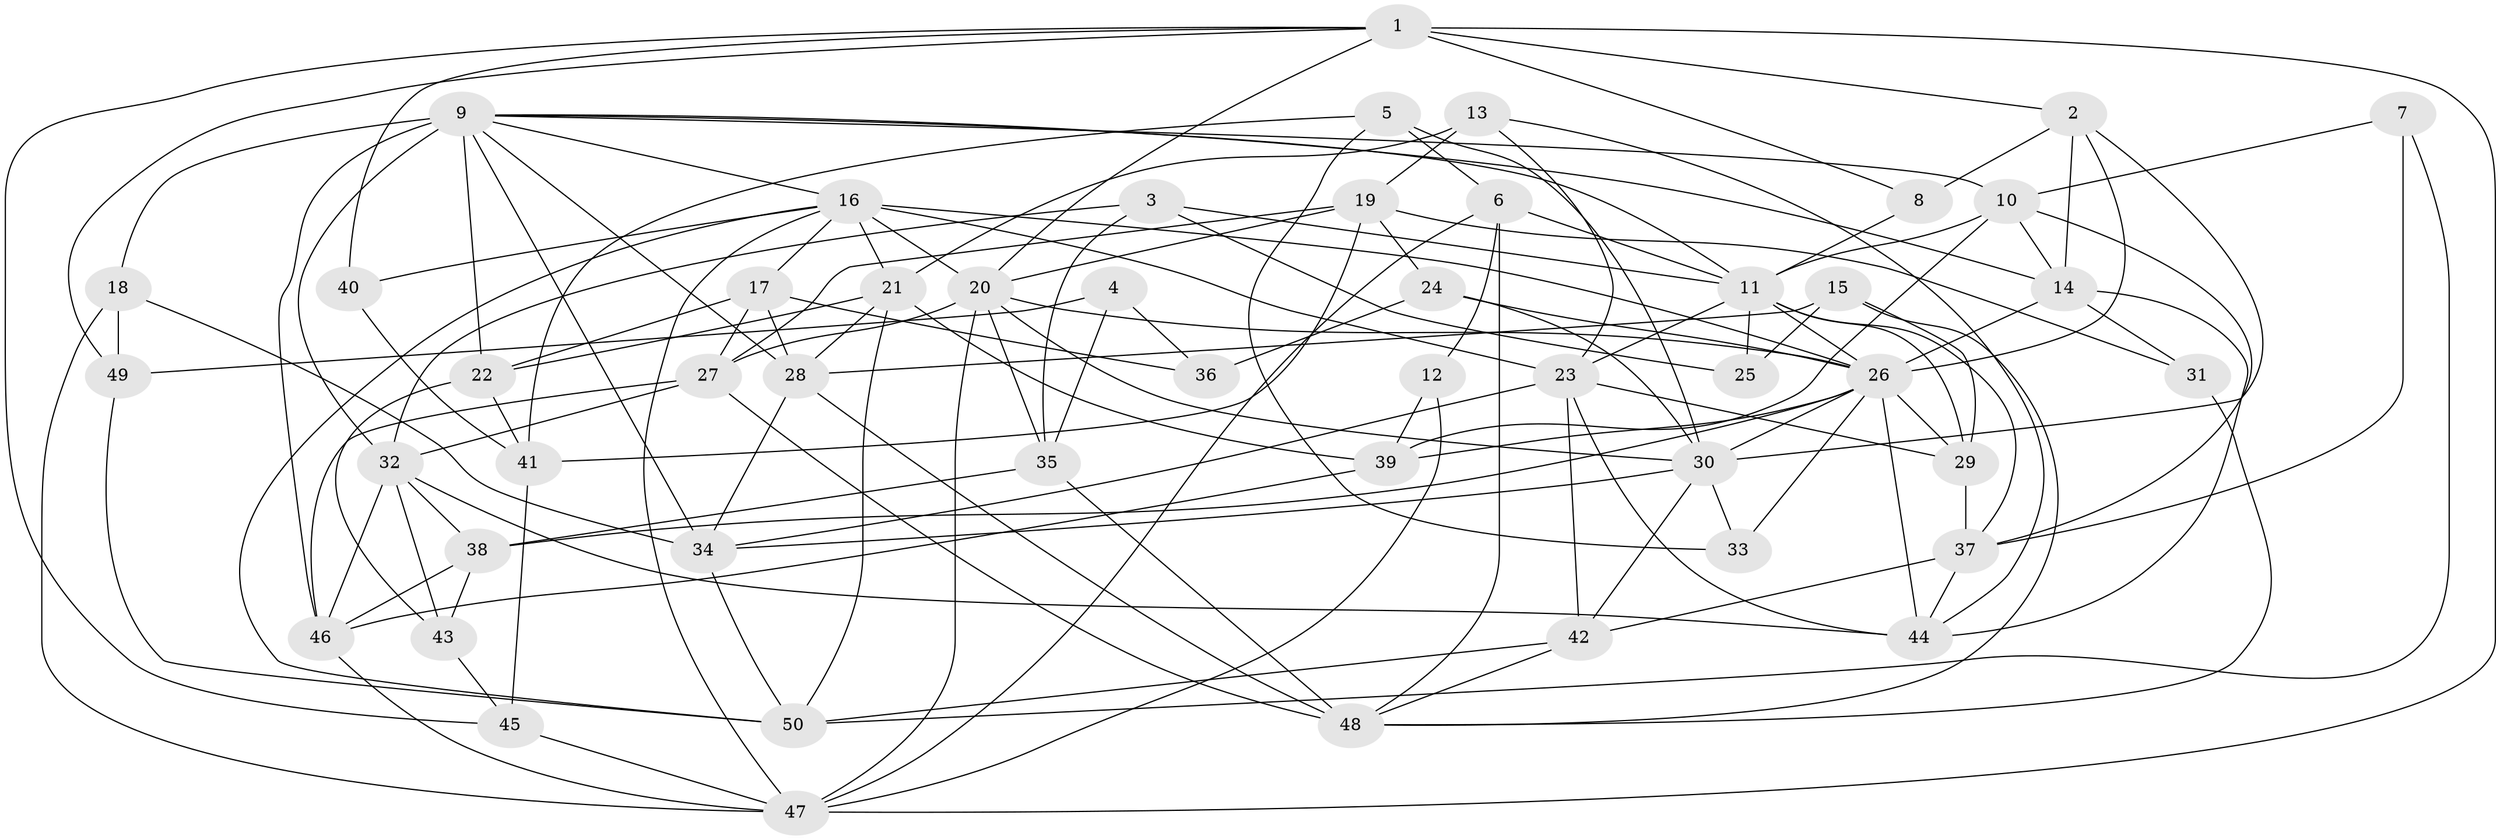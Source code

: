 // original degree distribution, {4: 0.29, 6: 0.08, 2: 0.18, 3: 0.2, 7: 0.05, 5: 0.19, 10: 0.01}
// Generated by graph-tools (version 1.1) at 2025/02/03/09/25 03:02:08]
// undirected, 50 vertices, 136 edges
graph export_dot {
graph [start="1"]
  node [color=gray90,style=filled];
  1;
  2;
  3;
  4;
  5;
  6;
  7;
  8;
  9;
  10;
  11;
  12;
  13;
  14;
  15;
  16;
  17;
  18;
  19;
  20;
  21;
  22;
  23;
  24;
  25;
  26;
  27;
  28;
  29;
  30;
  31;
  32;
  33;
  34;
  35;
  36;
  37;
  38;
  39;
  40;
  41;
  42;
  43;
  44;
  45;
  46;
  47;
  48;
  49;
  50;
  1 -- 2 [weight=1.0];
  1 -- 8 [weight=2.0];
  1 -- 20 [weight=1.0];
  1 -- 40 [weight=1.0];
  1 -- 45 [weight=1.0];
  1 -- 47 [weight=1.0];
  1 -- 49 [weight=1.0];
  2 -- 8 [weight=1.0];
  2 -- 14 [weight=1.0];
  2 -- 26 [weight=1.0];
  2 -- 30 [weight=1.0];
  3 -- 11 [weight=1.0];
  3 -- 25 [weight=1.0];
  3 -- 32 [weight=1.0];
  3 -- 35 [weight=1.0];
  4 -- 35 [weight=1.0];
  4 -- 36 [weight=1.0];
  4 -- 49 [weight=1.0];
  5 -- 6 [weight=1.0];
  5 -- 30 [weight=1.0];
  5 -- 33 [weight=1.0];
  5 -- 41 [weight=1.0];
  6 -- 11 [weight=1.0];
  6 -- 12 [weight=1.0];
  6 -- 47 [weight=1.0];
  6 -- 48 [weight=1.0];
  7 -- 10 [weight=1.0];
  7 -- 37 [weight=1.0];
  7 -- 50 [weight=1.0];
  8 -- 11 [weight=1.0];
  9 -- 10 [weight=1.0];
  9 -- 11 [weight=1.0];
  9 -- 14 [weight=1.0];
  9 -- 16 [weight=1.0];
  9 -- 18 [weight=1.0];
  9 -- 22 [weight=2.0];
  9 -- 28 [weight=1.0];
  9 -- 32 [weight=1.0];
  9 -- 34 [weight=1.0];
  9 -- 46 [weight=2.0];
  10 -- 11 [weight=1.0];
  10 -- 14 [weight=1.0];
  10 -- 37 [weight=1.0];
  10 -- 39 [weight=1.0];
  11 -- 23 [weight=1.0];
  11 -- 25 [weight=1.0];
  11 -- 26 [weight=1.0];
  11 -- 29 [weight=1.0];
  11 -- 37 [weight=1.0];
  12 -- 39 [weight=1.0];
  12 -- 47 [weight=1.0];
  13 -- 19 [weight=1.0];
  13 -- 21 [weight=1.0];
  13 -- 23 [weight=1.0];
  13 -- 44 [weight=1.0];
  14 -- 26 [weight=1.0];
  14 -- 31 [weight=1.0];
  14 -- 44 [weight=1.0];
  15 -- 25 [weight=1.0];
  15 -- 28 [weight=1.0];
  15 -- 29 [weight=2.0];
  15 -- 48 [weight=1.0];
  16 -- 17 [weight=1.0];
  16 -- 20 [weight=1.0];
  16 -- 21 [weight=1.0];
  16 -- 23 [weight=2.0];
  16 -- 26 [weight=1.0];
  16 -- 40 [weight=1.0];
  16 -- 47 [weight=1.0];
  16 -- 50 [weight=1.0];
  17 -- 22 [weight=1.0];
  17 -- 27 [weight=1.0];
  17 -- 28 [weight=1.0];
  17 -- 36 [weight=1.0];
  18 -- 34 [weight=1.0];
  18 -- 47 [weight=1.0];
  18 -- 49 [weight=1.0];
  19 -- 20 [weight=2.0];
  19 -- 24 [weight=1.0];
  19 -- 27 [weight=1.0];
  19 -- 31 [weight=1.0];
  19 -- 41 [weight=1.0];
  20 -- 26 [weight=1.0];
  20 -- 27 [weight=1.0];
  20 -- 30 [weight=1.0];
  20 -- 35 [weight=1.0];
  20 -- 47 [weight=2.0];
  21 -- 22 [weight=1.0];
  21 -- 28 [weight=1.0];
  21 -- 39 [weight=1.0];
  21 -- 50 [weight=1.0];
  22 -- 41 [weight=1.0];
  22 -- 43 [weight=1.0];
  23 -- 29 [weight=1.0];
  23 -- 34 [weight=1.0];
  23 -- 42 [weight=1.0];
  23 -- 44 [weight=1.0];
  24 -- 26 [weight=1.0];
  24 -- 30 [weight=2.0];
  24 -- 36 [weight=1.0];
  26 -- 29 [weight=1.0];
  26 -- 30 [weight=1.0];
  26 -- 33 [weight=1.0];
  26 -- 38 [weight=1.0];
  26 -- 39 [weight=1.0];
  26 -- 44 [weight=1.0];
  27 -- 32 [weight=1.0];
  27 -- 46 [weight=1.0];
  27 -- 48 [weight=1.0];
  28 -- 34 [weight=1.0];
  28 -- 48 [weight=1.0];
  29 -- 37 [weight=2.0];
  30 -- 33 [weight=1.0];
  30 -- 34 [weight=2.0];
  30 -- 42 [weight=1.0];
  31 -- 48 [weight=1.0];
  32 -- 38 [weight=1.0];
  32 -- 43 [weight=1.0];
  32 -- 44 [weight=1.0];
  32 -- 46 [weight=1.0];
  34 -- 50 [weight=1.0];
  35 -- 38 [weight=2.0];
  35 -- 48 [weight=2.0];
  37 -- 42 [weight=1.0];
  37 -- 44 [weight=1.0];
  38 -- 43 [weight=1.0];
  38 -- 46 [weight=1.0];
  39 -- 46 [weight=1.0];
  40 -- 41 [weight=1.0];
  41 -- 45 [weight=1.0];
  42 -- 48 [weight=1.0];
  42 -- 50 [weight=1.0];
  43 -- 45 [weight=1.0];
  45 -- 47 [weight=1.0];
  46 -- 47 [weight=2.0];
  49 -- 50 [weight=1.0];
}
